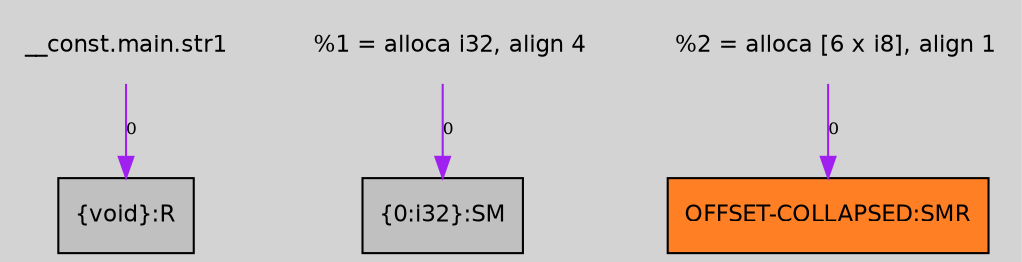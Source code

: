 digraph unnamed {
	graph [center=true, ratio=true, bgcolor=lightgray, fontname=Helvetica];
	node  [fontname=Helvetica, fontsize=11];

	Node0x40afb40 [shape=record,fillcolor=gray, style=filled,label="{\{void\}:R}"];
	Node0x40c78f0 [shape=record,fillcolor=gray, style=filled,label="{\{0:i32\}:SM}"];
	Node0x40c7990 [shape=record,fillcolor=chocolate1, style=filled,label="{OFFSET-COLLAPSED:SMR}"];
	Node0x40adb88 [shape=plaintext, label ="  %1 = alloca i32, align 4"];
	Node0x40adb88 -> Node0x40c78f0[arrowtail=tee,label="0",fontsize=8,color=purple];
	Node0x40aa078 [shape=plaintext, label ="__const.main.str1"];
	Node0x40aa078 -> Node0x40afb40[arrowtail=tee,label="0",fontsize=8,color=purple];
	Node0x40adc08 [shape=plaintext, label ="  %2 = alloca [6 x i8], align 1"];
	Node0x40adc08 -> Node0x40c7990[arrowtail=tee,label="0",fontsize=8,color=purple];
}
